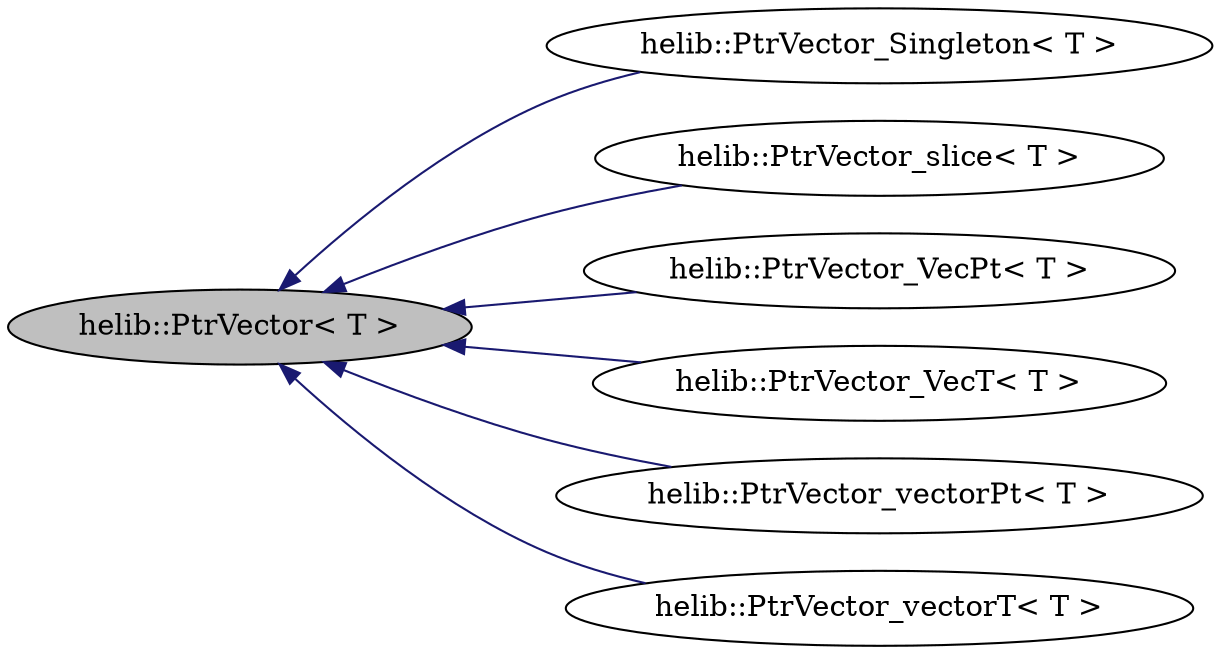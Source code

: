 digraph "helib::PtrVector&lt; T &gt;"
{
  rankdir="LR";
  N0 [label="helib::PtrVector\< T \>",color="black", fillcolor="grey75", style="filled", fontcolor="black"];
  N0 -> N1 [dir="back",color="midnightblue",style="solid"];
  N1 [label="helib::PtrVector_Singleton\< T \>",color="black", fillcolor="white", style="filled",tooltip="An implementation of PtrVector from a single T object. "];
  N0 -> N2 [dir="back",color="midnightblue",style="solid"];
  N2 [label="helib::PtrVector_slice\< T \>",color="black", fillcolor="white", style="filled",tooltip="An implementation of PtrVector as a slice of another PtrVector. "];
  N0 -> N3 [dir="back",color="midnightblue",style="solid"];
  N3 [label="helib::PtrVector_VecPt\< T \>",color="black", fillcolor="white", style="filled",tooltip="An implementation of PtrVector using Vec<T*> "];
  N0 -> N4 [dir="back",color="midnightblue",style="solid"];
  N4 [label="helib::PtrVector_VecT\< T \>",color="black", fillcolor="white", style="filled",tooltip="An implementation of PtrVector using Vec<T> "];
  N0 -> N5 [dir="back",color="midnightblue",style="solid"];
  N5 [label="helib::PtrVector_vectorPt\< T \>",color="black", fillcolor="white", style="filled",tooltip="An implementation of PtrVector using vector<T*> "];
  N0 -> N6 [dir="back",color="midnightblue",style="solid"];
  N6 [label="helib::PtrVector_vectorT\< T \>",color="black", fillcolor="white", style="filled",tooltip="An implementation of PtrVector using vector<T> "];
}
